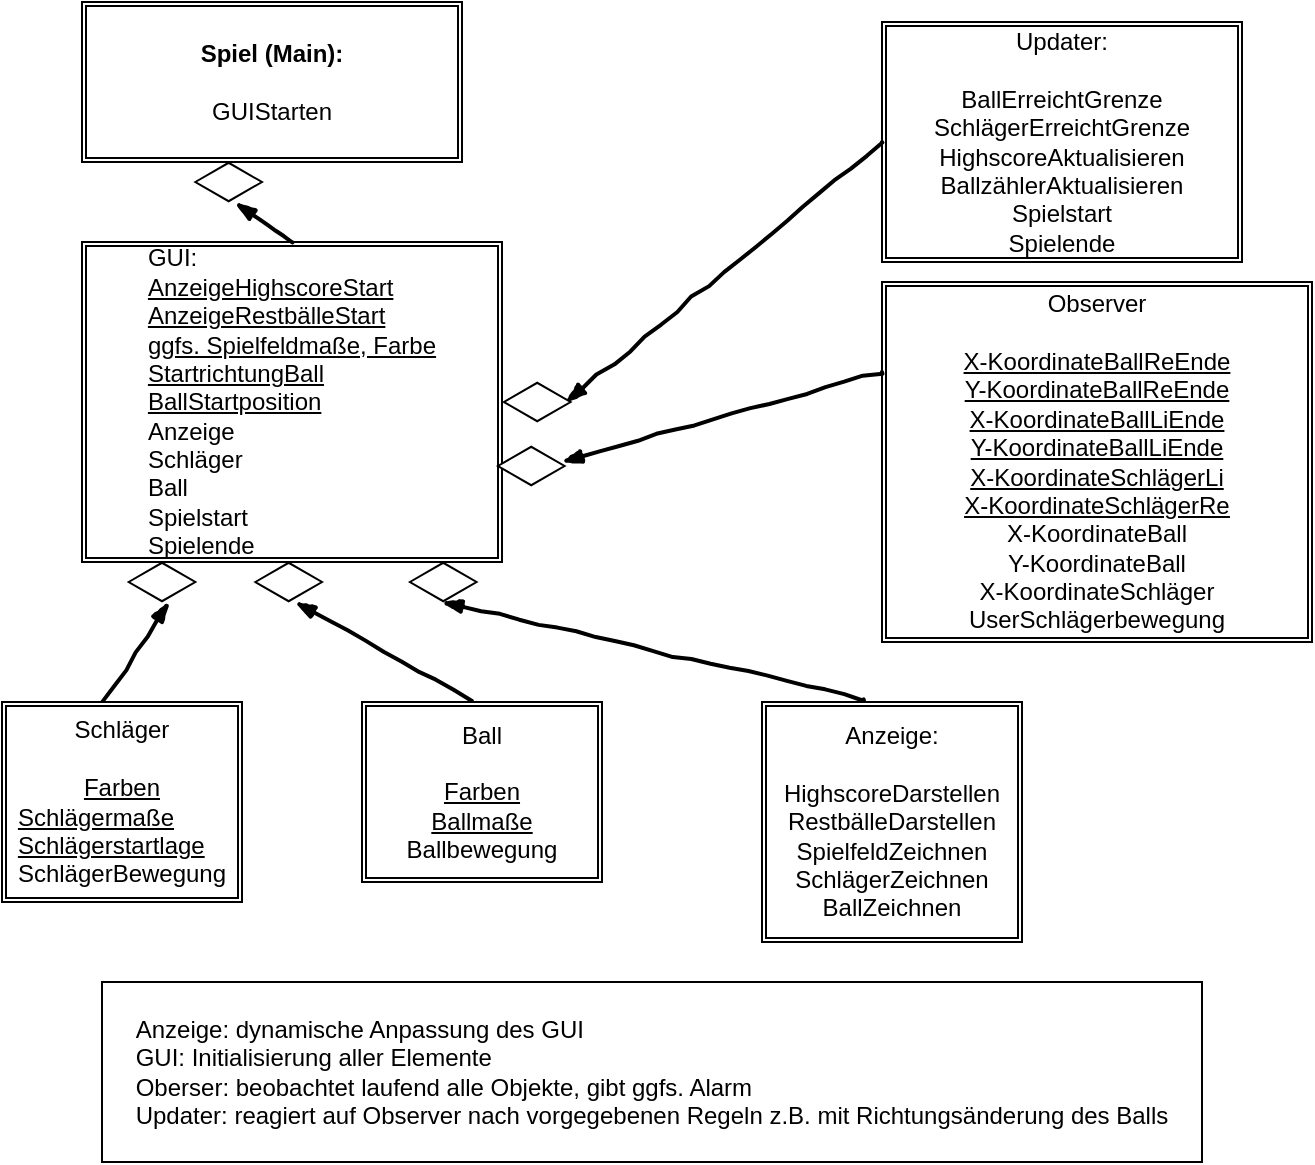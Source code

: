 <mxfile version="13.4.4" type="device"><diagram id="rwRAN0vKeb037kgaxMhV" name="Page-1"><mxGraphModel dx="1005" dy="668" grid="1" gridSize="10" guides="1" tooltips="1" connect="1" arrows="1" fold="1" page="1" pageScale="1" pageWidth="827" pageHeight="1169" math="0" shadow="0"><root><mxCell id="0"/><mxCell id="1" parent="0"/><mxCell id="sGtWPzyjh6AYMYblqbuW-2" value="&lt;div&gt;&lt;b&gt;Spiel (Main):&lt;/b&gt;&lt;/div&gt;&lt;div&gt;&lt;b&gt;&lt;br&gt;&lt;/b&gt;&lt;/div&gt;&lt;div&gt;GUIStarten&lt;br&gt;&lt;/div&gt;" style="shape=ext;double=1;rounded=0;whiteSpace=wrap;html=1;" parent="1" vertex="1"><mxGeometry x="60" y="30" width="190" height="80" as="geometry"/></mxCell><mxCell id="sGtWPzyjh6AYMYblqbuW-3" value="" style="html=1;whiteSpace=wrap;aspect=fixed;shape=isoRectangle;" parent="1" vertex="1"><mxGeometry x="116.66" y="110" width="33.33" height="20" as="geometry"/></mxCell><mxCell id="sGtWPzyjh6AYMYblqbuW-4" value="&lt;div align=&quot;left&quot;&gt;GUI:&lt;/div&gt;&lt;div align=&quot;left&quot;&gt;&lt;div&gt;&lt;u&gt;AnzeigeHighscoreStart&lt;/u&gt;&lt;/div&gt;&lt;div&gt;&lt;u&gt;AnzeigeRestbälleStart&lt;/u&gt;&lt;/div&gt;&lt;div&gt;&lt;u&gt;ggfs. Spielfeldmaße, Farbe&lt;br&gt;&lt;/u&gt;&lt;/div&gt;&lt;div&gt;&lt;u&gt;StartrichtungBall&lt;/u&gt;&lt;/div&gt;&lt;u&gt;BallStartposition&lt;/u&gt;&lt;/div&gt;&lt;div align=&quot;left&quot;&gt;Anzeige&lt;/div&gt;&lt;div align=&quot;left&quot;&gt;Schläger&lt;/div&gt;&lt;div align=&quot;left&quot;&gt;Ball&lt;/div&gt;&lt;div align=&quot;left&quot;&gt;Spielstart&lt;/div&gt;&lt;div align=&quot;left&quot;&gt;Spielende&lt;br&gt;&lt;/div&gt;" style="shape=ext;double=1;rounded=0;whiteSpace=wrap;html=1;align=center;" parent="1" vertex="1"><mxGeometry x="60" y="150" width="210" height="160" as="geometry"/></mxCell><mxCell id="sGtWPzyjh6AYMYblqbuW-5" value="" style="rounded=0;comic=1;strokeWidth=2;endArrow=blockThin;html=1;fontFamily=Comic Sans MS;fontStyle=1;entryX=0.6;entryY=1.017;entryDx=0;entryDy=0;entryPerimeter=0;" parent="1" edge="1" target="sGtWPzyjh6AYMYblqbuW-3"><mxGeometry width="50" height="50" relative="1" as="geometry"><mxPoint x="165" y="150" as="sourcePoint"/><mxPoint x="138" y="140" as="targetPoint"/><Array as="points"/></mxGeometry></mxCell><mxCell id="sGtWPzyjh6AYMYblqbuW-15" value="" style="group" parent="1" vertex="1" connectable="0"><mxGeometry x="43.33" y="310" width="73.33" height="90" as="geometry"/></mxCell><mxCell id="sGtWPzyjh6AYMYblqbuW-9" value="" style="rounded=0;comic=1;strokeWidth=2;endArrow=blockThin;html=1;fontFamily=Comic Sans MS;fontStyle=1;exitX=0.424;exitY=0.004;exitDx=0;exitDy=0;exitPerimeter=0;" parent="sGtWPzyjh6AYMYblqbuW-15" edge="1" source="sGtWPzyjh6AYMYblqbuW-21"><mxGeometry width="50" height="50" relative="1" as="geometry"><mxPoint y="90" as="sourcePoint"/><mxPoint x="60" y="20" as="targetPoint"/><Array as="points"/></mxGeometry></mxCell><mxCell id="sGtWPzyjh6AYMYblqbuW-8" value="" style="html=1;whiteSpace=wrap;aspect=fixed;shape=isoRectangle;" parent="sGtWPzyjh6AYMYblqbuW-15" vertex="1"><mxGeometry x="40" width="33.33" height="20" as="geometry"/></mxCell><mxCell id="sGtWPzyjh6AYMYblqbuW-16" value="" style="group" parent="1" vertex="1" connectable="0"><mxGeometry x="140.0" y="310" width="73.33" height="90" as="geometry"/></mxCell><mxCell id="sGtWPzyjh6AYMYblqbuW-17" value="" style="rounded=0;comic=1;strokeWidth=2;endArrow=blockThin;html=1;fontFamily=Comic Sans MS;fontStyle=1;exitX=0.458;exitY=-0.006;exitDx=0;exitDy=0;exitPerimeter=0;" parent="sGtWPzyjh6AYMYblqbuW-16" edge="1" source="sGtWPzyjh6AYMYblqbuW-20"><mxGeometry width="50" height="50" relative="1" as="geometry"><mxPoint x="106.67" y="90" as="sourcePoint"/><mxPoint x="26.67" y="20" as="targetPoint"/><Array as="points"/></mxGeometry></mxCell><mxCell id="sGtWPzyjh6AYMYblqbuW-18" value="" style="html=1;whiteSpace=wrap;aspect=fixed;shape=isoRectangle;" parent="sGtWPzyjh6AYMYblqbuW-16" vertex="1"><mxGeometry x="6.67" width="33.33" height="20" as="geometry"/></mxCell><mxCell id="sGtWPzyjh6AYMYblqbuW-19" value="&lt;div&gt;Anzeige:&lt;/div&gt;&lt;div&gt;&lt;br&gt;&lt;/div&gt;&lt;div&gt;HighscoreDarstellen&lt;br&gt;&lt;/div&gt;&lt;div&gt;RestbälleDarstellen&lt;br&gt;&lt;/div&gt;&lt;div&gt;SpielfeldZeichnen&lt;/div&gt;&lt;div&gt;SchlägerZeichnen&lt;/div&gt;&lt;div&gt;BallZeichnen&lt;br&gt;&lt;/div&gt;" style="shape=ext;double=1;rounded=0;whiteSpace=wrap;html=1;" parent="1" vertex="1"><mxGeometry x="400" y="380" width="130" height="120" as="geometry"/></mxCell><mxCell id="sGtWPzyjh6AYMYblqbuW-21" value="&lt;div&gt;Schläger&lt;/div&gt;&lt;div&gt;&lt;br&gt;&lt;/div&gt;&lt;div&gt;&lt;u&gt;Farben&lt;br&gt;&lt;/u&gt;&lt;/div&gt;&lt;div&gt;&lt;div align=&quot;left&quot;&gt;&lt;u&gt;Schlägermaße&lt;br&gt;&lt;/u&gt;&lt;/div&gt;&lt;div align=&quot;left&quot;&gt;&lt;u&gt;Schlägerstartlage&lt;/u&gt;&lt;/div&gt;&lt;/div&gt;&lt;div&gt;SchlägerBewegung&lt;br&gt;&lt;/div&gt;" style="shape=ext;double=1;rounded=0;whiteSpace=wrap;html=1;" parent="1" vertex="1"><mxGeometry x="20" y="380" width="120" height="100" as="geometry"/></mxCell><mxCell id="sGtWPzyjh6AYMYblqbuW-22" value="" style="group" parent="1" vertex="1" connectable="0"><mxGeometry x="210" y="310" width="153.33" height="160" as="geometry"/></mxCell><mxCell id="sGtWPzyjh6AYMYblqbuW-24" value="" style="html=1;whiteSpace=wrap;aspect=fixed;shape=isoRectangle;" parent="sGtWPzyjh6AYMYblqbuW-22" vertex="1"><mxGeometry x="13.947" width="33.33" height="20" as="geometry"/></mxCell><mxCell id="sGtWPzyjh6AYMYblqbuW-20" value="&lt;div&gt;Ball&lt;/div&gt;&lt;div&gt;&lt;br&gt;&lt;/div&gt;&lt;div&gt;&lt;u&gt;Farben&lt;br&gt;&lt;/u&gt;&lt;/div&gt;&lt;div&gt;&lt;u&gt;Ballmaße&lt;/u&gt;&lt;/div&gt;&lt;div&gt;Ballbewegung&lt;br&gt;&lt;/div&gt;" style="shape=ext;double=1;rounded=0;whiteSpace=wrap;html=1;" parent="sGtWPzyjh6AYMYblqbuW-22" vertex="1"><mxGeometry x="-10" y="70" width="120" height="90" as="geometry"/></mxCell><mxCell id="sGtWPzyjh6AYMYblqbuW-25" value="&lt;div&gt;Observer&lt;/div&gt;&lt;div&gt;&lt;br&gt;&lt;/div&gt;&lt;div&gt;&lt;u&gt;X-KoordinateBallReEnde&lt;/u&gt;&lt;/div&gt;&lt;div&gt;&lt;u&gt;Y-KoordinateBallReEnde&lt;/u&gt;&lt;/div&gt;&lt;div&gt;&lt;u&gt;X-KoordinateBallLiEnde&lt;/u&gt;&lt;div&gt;&lt;u&gt;Y-KoordinateBallLiEnde&lt;/u&gt;&lt;/div&gt;&lt;/div&gt;&lt;div&gt;&lt;u&gt;X-KoordinateSchlägerLi&lt;/u&gt;&lt;/div&gt;&lt;div&gt;&lt;u&gt;&lt;u&gt;X-KoordinateSchlägerRe&lt;/u&gt;&lt;/u&gt;&lt;/div&gt;&lt;div&gt;&lt;div&gt;X-KoordinateBall&lt;/div&gt;&lt;div&gt;Y-KoordinateBall&lt;/div&gt;&lt;div&gt;X-KoordinateSchläger&lt;/div&gt;&lt;/div&gt;&lt;div&gt;UserSchlägerbewegung&lt;/div&gt;" style="shape=ext;double=1;rounded=0;whiteSpace=wrap;html=1;" parent="1" vertex="1"><mxGeometry x="460" y="170" width="215" height="180" as="geometry"/></mxCell><mxCell id="sGtWPzyjh6AYMYblqbuW-26" value="&lt;div&gt;Updater:&lt;/div&gt;&lt;div&gt;&lt;br&gt;&lt;/div&gt;&lt;div&gt;BallErreichtGrenze&lt;/div&gt;&lt;div&gt;SchlägerErreichtGrenze&lt;br&gt;&lt;/div&gt;&lt;div&gt;HighscoreAktualisieren&lt;/div&gt;&lt;div&gt;BallzählerAktualisieren&lt;/div&gt;&lt;div&gt;Spielstart&lt;/div&gt;&lt;div&gt;Spielende&lt;br&gt;&lt;/div&gt;" style="shape=ext;double=1;rounded=0;whiteSpace=wrap;html=1;" parent="1" vertex="1"><mxGeometry x="460" y="40" width="180" height="120" as="geometry"/></mxCell><mxCell id="sGtWPzyjh6AYMYblqbuW-30" value="" style="group" parent="1" vertex="1" connectable="0"><mxGeometry x="260" y="220" width="153.33" height="100" as="geometry"/></mxCell><mxCell id="sGtWPzyjh6AYMYblqbuW-31" value="" style="rounded=0;comic=1;strokeWidth=2;endArrow=blockThin;html=1;fontFamily=Comic Sans MS;fontStyle=1;exitX=0;exitY=0.5;exitDx=0;exitDy=0;" parent="sGtWPzyjh6AYMYblqbuW-30" source="sGtWPzyjh6AYMYblqbuW-26" edge="1"><mxGeometry width="50" height="50" relative="1" as="geometry"><mxPoint x="215.043" y="90" as="sourcePoint"/><mxPoint x="42" y="10" as="targetPoint"/><Array as="points"/></mxGeometry></mxCell><mxCell id="sGtWPzyjh6AYMYblqbuW-32" value="" style="html=1;whiteSpace=wrap;aspect=fixed;shape=isoRectangle;" parent="sGtWPzyjh6AYMYblqbuW-30" vertex="1"><mxGeometry x="10.947" width="33.33" height="20" as="geometry"/></mxCell><mxCell id="sGtWPzyjh6AYMYblqbuW-27" value="" style="group" parent="sGtWPzyjh6AYMYblqbuW-30" vertex="1" connectable="0"><mxGeometry x="-10" y="10" width="153.33" height="90" as="geometry"/></mxCell><mxCell id="sGtWPzyjh6AYMYblqbuW-28" value="" style="rounded=0;comic=1;strokeWidth=2;endArrow=blockThin;html=1;fontFamily=Comic Sans MS;fontStyle=1;exitX=0;exitY=0.25;exitDx=0;exitDy=0;" parent="sGtWPzyjh6AYMYblqbuW-27" source="sGtWPzyjh6AYMYblqbuW-25" edge="1"><mxGeometry width="50" height="50" relative="1" as="geometry"><mxPoint x="223.043" y="110" as="sourcePoint"/><mxPoint x="50" y="30" as="targetPoint"/><Array as="points"/></mxGeometry></mxCell><mxCell id="sGtWPzyjh6AYMYblqbuW-29" value="" style="html=1;whiteSpace=wrap;aspect=fixed;shape=isoRectangle;" parent="sGtWPzyjh6AYMYblqbuW-27" vertex="1"><mxGeometry x="17.947" y="22" width="33.33" height="20" as="geometry"/></mxCell><mxCell id="LZs0ua4-ks1gd6bvha7L-1" value="&lt;div align=&quot;left&quot;&gt;Anzeige: dynamische Anpassung des GUI&lt;/div&gt;&lt;div align=&quot;left&quot;&gt;GUI: Initialisierung aller Elemente&lt;/div&gt;&lt;div align=&quot;left&quot;&gt;Oberser: beobachtet laufend alle Objekte, gibt ggfs. Alarm&lt;/div&gt;&lt;div align=&quot;left&quot;&gt;Updater: reagiert auf Observer nach vorgegebenen Regeln z.B. mit Richtungsänderung des Balls&lt;br&gt;&lt;/div&gt;" style="rounded=0;whiteSpace=wrap;html=1;" vertex="1" parent="1"><mxGeometry x="70" y="520" width="550" height="90" as="geometry"/></mxCell><mxCell id="sGtWPzyjh6AYMYblqbuW-23" value="" style="rounded=0;comic=1;strokeWidth=2;endArrow=blockThin;html=1;fontFamily=Comic Sans MS;fontStyle=1;entryX=0.482;entryY=1;entryDx=0;entryDy=0;entryPerimeter=0;exitX=0.391;exitY=-0.011;exitDx=0;exitDy=0;exitPerimeter=0;" parent="1" target="sGtWPzyjh6AYMYblqbuW-24" edge="1" source="sGtWPzyjh6AYMYblqbuW-19"><mxGeometry width="50" height="50" relative="1" as="geometry"><mxPoint x="433.043" y="400" as="sourcePoint"/><mxPoint x="265.766" y="330" as="targetPoint"/><Array as="points"/></mxGeometry></mxCell></root></mxGraphModel></diagram></mxfile>